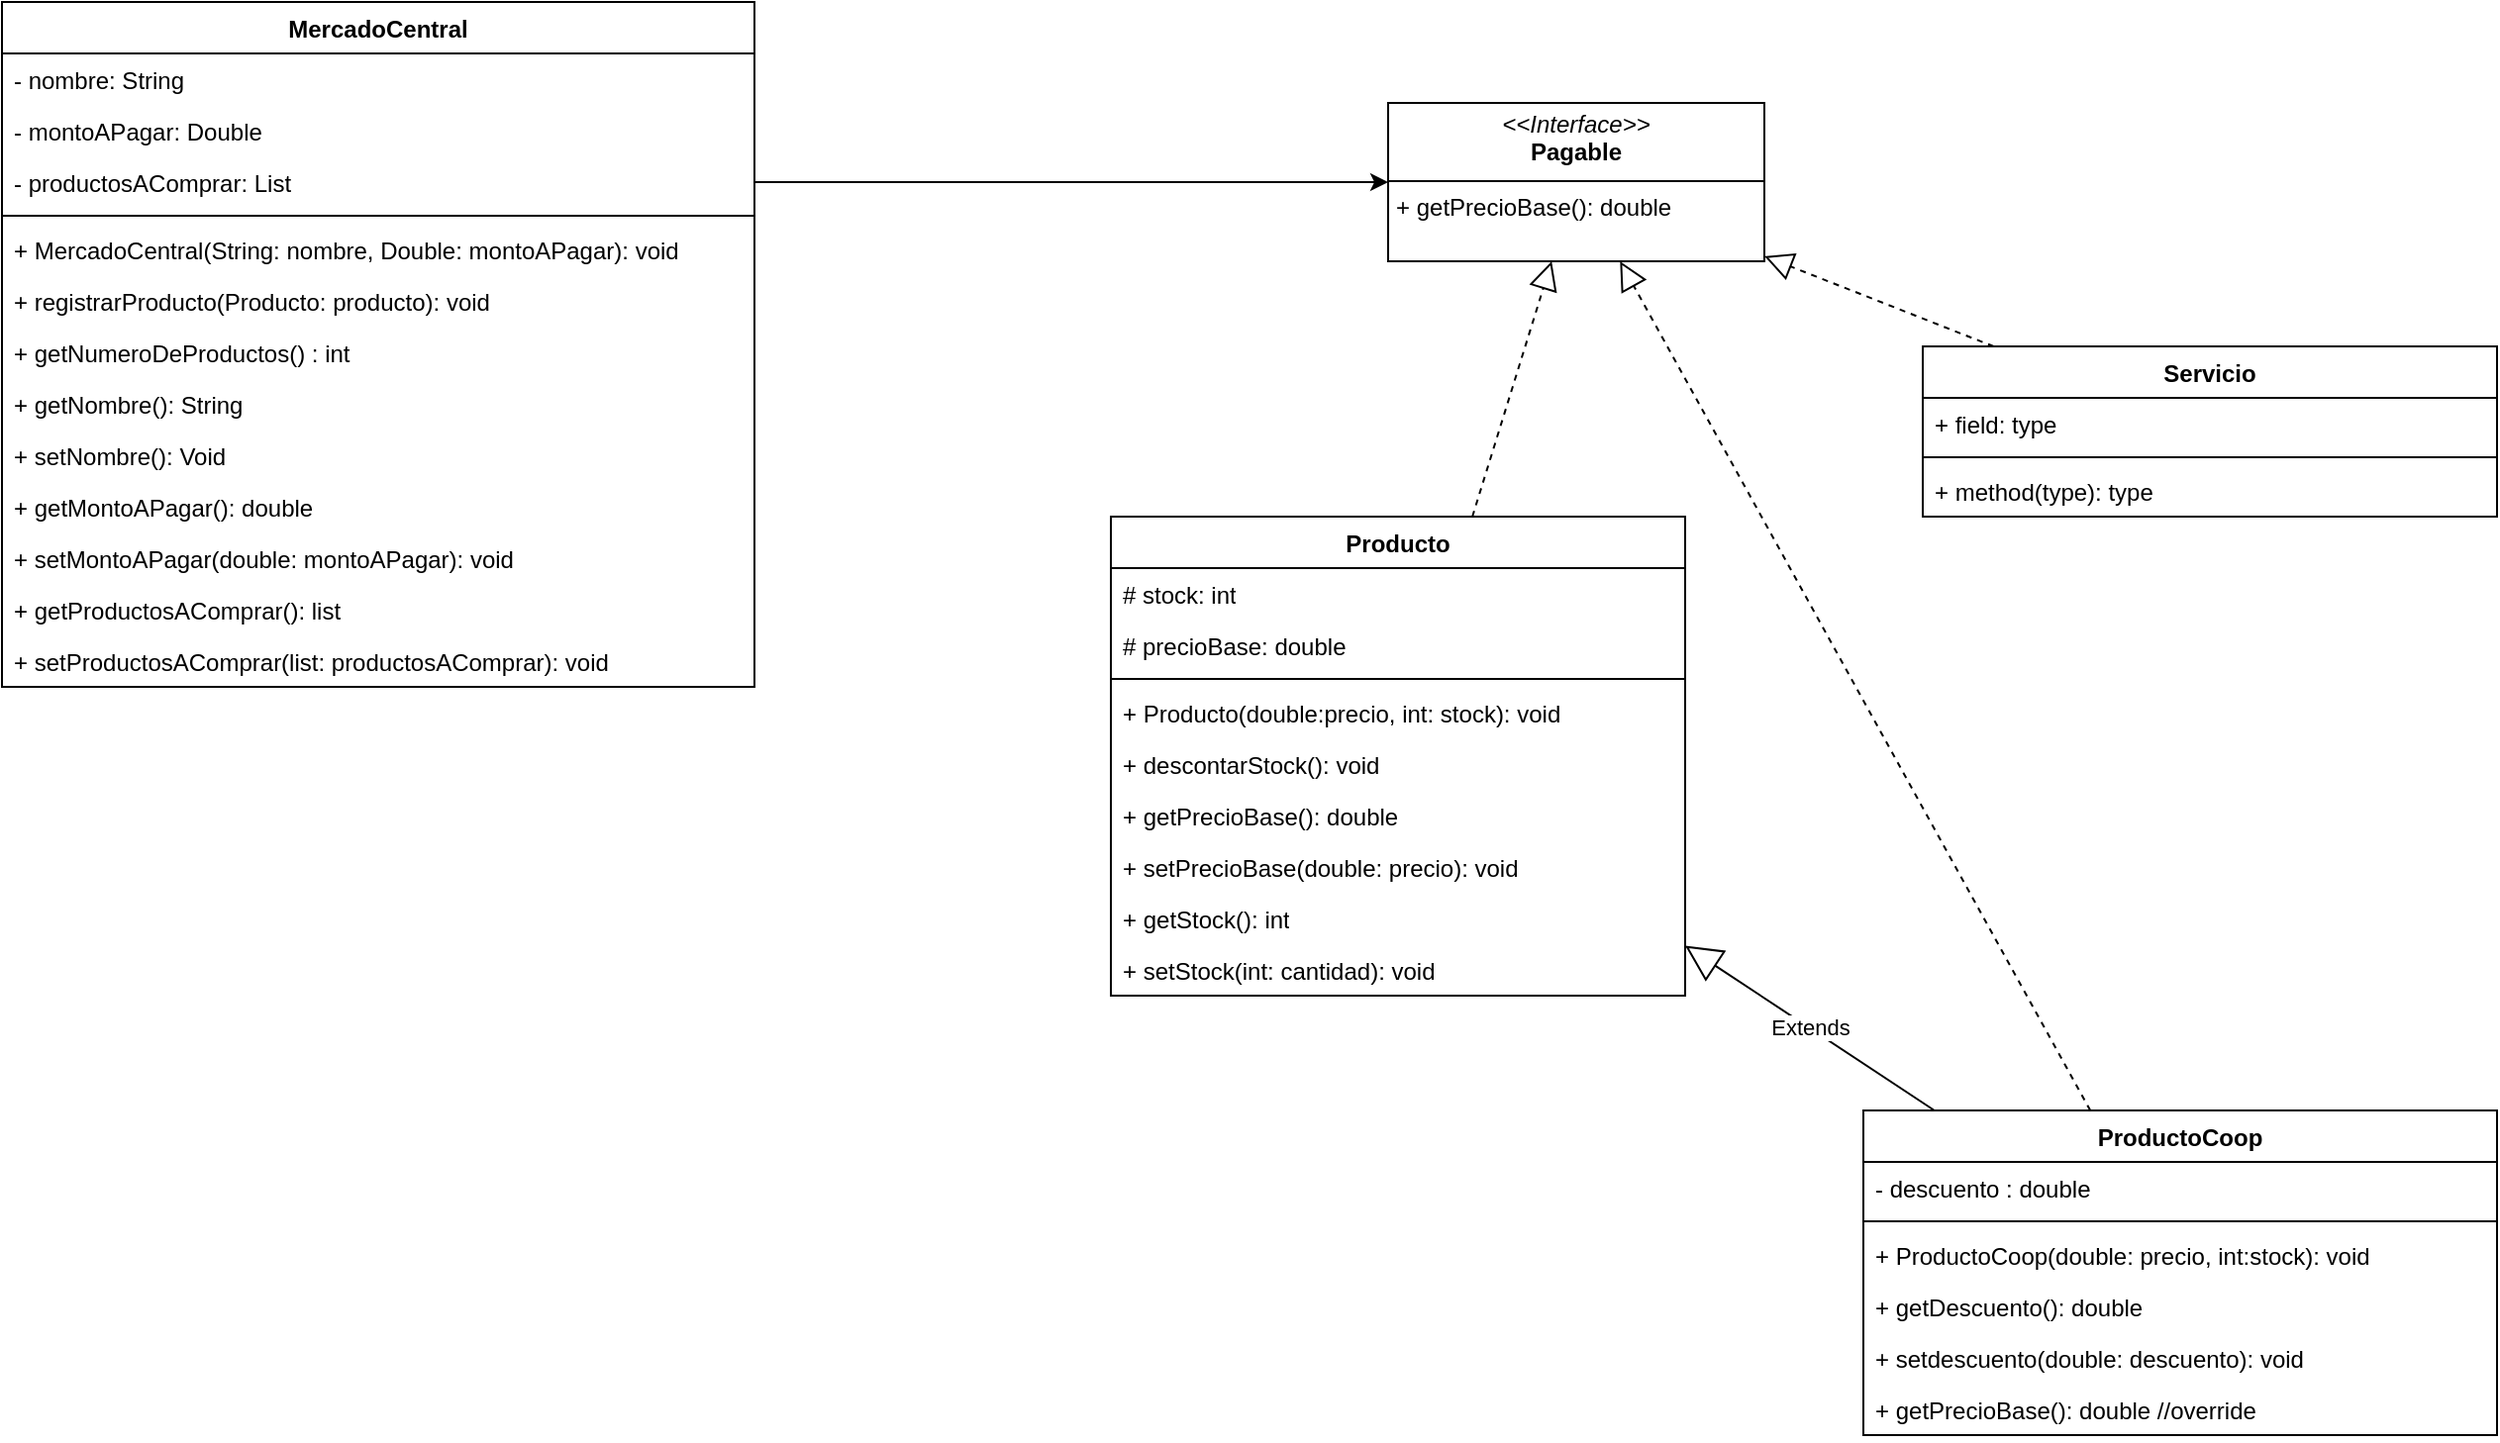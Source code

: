 <mxfile version="26.2.14">
  <diagram id="R2lEEEUBdFMjLlhIrx00" name="Page-1">
    <mxGraphModel dx="1169" dy="1797" grid="1" gridSize="10" guides="1" tooltips="1" connect="1" arrows="1" fold="1" page="1" pageScale="1" pageWidth="850" pageHeight="1100" math="0" shadow="0" extFonts="Permanent Marker^https://fonts.googleapis.com/css?family=Permanent+Marker">
      <root>
        <mxCell id="0" />
        <mxCell id="1" parent="0" />
        <mxCell id="7hVwD0UbRJOM9rsMUkkZ-1" value="MercadoCentral" style="swimlane;fontStyle=1;align=center;verticalAlign=top;childLayout=stackLayout;horizontal=1;startSize=26;horizontalStack=0;resizeParent=1;resizeParentMax=0;resizeLast=0;collapsible=1;marginBottom=0;whiteSpace=wrap;html=1;" vertex="1" parent="1">
          <mxGeometry x="80" y="-250" width="380" height="346" as="geometry" />
        </mxCell>
        <mxCell id="7hVwD0UbRJOM9rsMUkkZ-2" value="- nombre: String" style="text;strokeColor=none;fillColor=none;align=left;verticalAlign=top;spacingLeft=4;spacingRight=4;overflow=hidden;rotatable=0;points=[[0,0.5],[1,0.5]];portConstraint=eastwest;whiteSpace=wrap;html=1;" vertex="1" parent="7hVwD0UbRJOM9rsMUkkZ-1">
          <mxGeometry y="26" width="380" height="26" as="geometry" />
        </mxCell>
        <mxCell id="7hVwD0UbRJOM9rsMUkkZ-5" value="- montoAPagar: Double" style="text;strokeColor=none;fillColor=none;align=left;verticalAlign=top;spacingLeft=4;spacingRight=4;overflow=hidden;rotatable=0;points=[[0,0.5],[1,0.5]];portConstraint=eastwest;whiteSpace=wrap;html=1;" vertex="1" parent="7hVwD0UbRJOM9rsMUkkZ-1">
          <mxGeometry y="52" width="380" height="26" as="geometry" />
        </mxCell>
        <mxCell id="7hVwD0UbRJOM9rsMUkkZ-7" value="- productosAComprar: List" style="text;strokeColor=none;fillColor=none;align=left;verticalAlign=top;spacingLeft=4;spacingRight=4;overflow=hidden;rotatable=0;points=[[0,0.5],[1,0.5]];portConstraint=eastwest;whiteSpace=wrap;html=1;" vertex="1" parent="7hVwD0UbRJOM9rsMUkkZ-1">
          <mxGeometry y="78" width="380" height="26" as="geometry" />
        </mxCell>
        <mxCell id="7hVwD0UbRJOM9rsMUkkZ-3" value="" style="line;strokeWidth=1;fillColor=none;align=left;verticalAlign=middle;spacingTop=-1;spacingLeft=3;spacingRight=3;rotatable=0;labelPosition=right;points=[];portConstraint=eastwest;strokeColor=inherit;" vertex="1" parent="7hVwD0UbRJOM9rsMUkkZ-1">
          <mxGeometry y="104" width="380" height="8" as="geometry" />
        </mxCell>
        <mxCell id="7hVwD0UbRJOM9rsMUkkZ-4" value="+ MercadoCentral(String: nombre, Double: montoAPagar): void" style="text;strokeColor=none;fillColor=none;align=left;verticalAlign=top;spacingLeft=4;spacingRight=4;overflow=hidden;rotatable=0;points=[[0,0.5],[1,0.5]];portConstraint=eastwest;whiteSpace=wrap;html=1;" vertex="1" parent="7hVwD0UbRJOM9rsMUkkZ-1">
          <mxGeometry y="112" width="380" height="26" as="geometry" />
        </mxCell>
        <mxCell id="7hVwD0UbRJOM9rsMUkkZ-11" value="+ registrarProducto(Producto: producto): void" style="text;strokeColor=none;fillColor=none;align=left;verticalAlign=top;spacingLeft=4;spacingRight=4;overflow=hidden;rotatable=0;points=[[0,0.5],[1,0.5]];portConstraint=eastwest;whiteSpace=wrap;html=1;" vertex="1" parent="7hVwD0UbRJOM9rsMUkkZ-1">
          <mxGeometry y="138" width="380" height="26" as="geometry" />
        </mxCell>
        <mxCell id="7hVwD0UbRJOM9rsMUkkZ-12" value="+ getNumeroDeProductos() : int" style="text;strokeColor=none;fillColor=none;align=left;verticalAlign=top;spacingLeft=4;spacingRight=4;overflow=hidden;rotatable=0;points=[[0,0.5],[1,0.5]];portConstraint=eastwest;whiteSpace=wrap;html=1;" vertex="1" parent="7hVwD0UbRJOM9rsMUkkZ-1">
          <mxGeometry y="164" width="380" height="26" as="geometry" />
        </mxCell>
        <mxCell id="7hVwD0UbRJOM9rsMUkkZ-13" value="+ getNombre(): String" style="text;strokeColor=none;fillColor=none;align=left;verticalAlign=top;spacingLeft=4;spacingRight=4;overflow=hidden;rotatable=0;points=[[0,0.5],[1,0.5]];portConstraint=eastwest;whiteSpace=wrap;html=1;" vertex="1" parent="7hVwD0UbRJOM9rsMUkkZ-1">
          <mxGeometry y="190" width="380" height="26" as="geometry" />
        </mxCell>
        <mxCell id="7hVwD0UbRJOM9rsMUkkZ-15" value="+ setNombre(): Void" style="text;strokeColor=none;fillColor=none;align=left;verticalAlign=top;spacingLeft=4;spacingRight=4;overflow=hidden;rotatable=0;points=[[0,0.5],[1,0.5]];portConstraint=eastwest;whiteSpace=wrap;html=1;" vertex="1" parent="7hVwD0UbRJOM9rsMUkkZ-1">
          <mxGeometry y="216" width="380" height="26" as="geometry" />
        </mxCell>
        <mxCell id="7hVwD0UbRJOM9rsMUkkZ-16" value="+ getMontoAPagar(): double" style="text;strokeColor=none;fillColor=none;align=left;verticalAlign=top;spacingLeft=4;spacingRight=4;overflow=hidden;rotatable=0;points=[[0,0.5],[1,0.5]];portConstraint=eastwest;whiteSpace=wrap;html=1;" vertex="1" parent="7hVwD0UbRJOM9rsMUkkZ-1">
          <mxGeometry y="242" width="380" height="26" as="geometry" />
        </mxCell>
        <mxCell id="7hVwD0UbRJOM9rsMUkkZ-17" value="+ setMontoAPagar(double: montoAPagar): void" style="text;strokeColor=none;fillColor=none;align=left;verticalAlign=top;spacingLeft=4;spacingRight=4;overflow=hidden;rotatable=0;points=[[0,0.5],[1,0.5]];portConstraint=eastwest;whiteSpace=wrap;html=1;" vertex="1" parent="7hVwD0UbRJOM9rsMUkkZ-1">
          <mxGeometry y="268" width="380" height="26" as="geometry" />
        </mxCell>
        <mxCell id="7hVwD0UbRJOM9rsMUkkZ-18" value="+ getProductosAComprar(): list" style="text;strokeColor=none;fillColor=none;align=left;verticalAlign=top;spacingLeft=4;spacingRight=4;overflow=hidden;rotatable=0;points=[[0,0.5],[1,0.5]];portConstraint=eastwest;whiteSpace=wrap;html=1;" vertex="1" parent="7hVwD0UbRJOM9rsMUkkZ-1">
          <mxGeometry y="294" width="380" height="26" as="geometry" />
        </mxCell>
        <mxCell id="7hVwD0UbRJOM9rsMUkkZ-19" value="+ setProductosAComprar(list: productosAComprar): void" style="text;strokeColor=none;fillColor=none;align=left;verticalAlign=top;spacingLeft=4;spacingRight=4;overflow=hidden;rotatable=0;points=[[0,0.5],[1,0.5]];portConstraint=eastwest;whiteSpace=wrap;html=1;" vertex="1" parent="7hVwD0UbRJOM9rsMUkkZ-1">
          <mxGeometry y="320" width="380" height="26" as="geometry" />
        </mxCell>
        <mxCell id="7hVwD0UbRJOM9rsMUkkZ-20" value="Producto" style="swimlane;fontStyle=1;align=center;verticalAlign=top;childLayout=stackLayout;horizontal=1;startSize=26;horizontalStack=0;resizeParent=1;resizeParentMax=0;resizeLast=0;collapsible=1;marginBottom=0;whiteSpace=wrap;html=1;" vertex="1" parent="1">
          <mxGeometry x="640" y="10" width="290" height="242" as="geometry" />
        </mxCell>
        <mxCell id="7hVwD0UbRJOM9rsMUkkZ-21" value="# stock: int" style="text;strokeColor=none;fillColor=none;align=left;verticalAlign=top;spacingLeft=4;spacingRight=4;overflow=hidden;rotatable=0;points=[[0,0.5],[1,0.5]];portConstraint=eastwest;whiteSpace=wrap;html=1;" vertex="1" parent="7hVwD0UbRJOM9rsMUkkZ-20">
          <mxGeometry y="26" width="290" height="26" as="geometry" />
        </mxCell>
        <mxCell id="7hVwD0UbRJOM9rsMUkkZ-26" value="# precioBase: double" style="text;strokeColor=none;fillColor=none;align=left;verticalAlign=top;spacingLeft=4;spacingRight=4;overflow=hidden;rotatable=0;points=[[0,0.5],[1,0.5]];portConstraint=eastwest;whiteSpace=wrap;html=1;" vertex="1" parent="7hVwD0UbRJOM9rsMUkkZ-20">
          <mxGeometry y="52" width="290" height="26" as="geometry" />
        </mxCell>
        <mxCell id="7hVwD0UbRJOM9rsMUkkZ-22" value="" style="line;strokeWidth=1;fillColor=none;align=left;verticalAlign=middle;spacingTop=-1;spacingLeft=3;spacingRight=3;rotatable=0;labelPosition=right;points=[];portConstraint=eastwest;strokeColor=inherit;" vertex="1" parent="7hVwD0UbRJOM9rsMUkkZ-20">
          <mxGeometry y="78" width="290" height="8" as="geometry" />
        </mxCell>
        <mxCell id="7hVwD0UbRJOM9rsMUkkZ-23" value="+ Producto(double:precio, int: stock): void" style="text;strokeColor=none;fillColor=none;align=left;verticalAlign=top;spacingLeft=4;spacingRight=4;overflow=hidden;rotatable=0;points=[[0,0.5],[1,0.5]];portConstraint=eastwest;whiteSpace=wrap;html=1;" vertex="1" parent="7hVwD0UbRJOM9rsMUkkZ-20">
          <mxGeometry y="86" width="290" height="26" as="geometry" />
        </mxCell>
        <mxCell id="7hVwD0UbRJOM9rsMUkkZ-27" value="+ descontarStock(): void" style="text;strokeColor=none;fillColor=none;align=left;verticalAlign=top;spacingLeft=4;spacingRight=4;overflow=hidden;rotatable=0;points=[[0,0.5],[1,0.5]];portConstraint=eastwest;whiteSpace=wrap;html=1;" vertex="1" parent="7hVwD0UbRJOM9rsMUkkZ-20">
          <mxGeometry y="112" width="290" height="26" as="geometry" />
        </mxCell>
        <mxCell id="7hVwD0UbRJOM9rsMUkkZ-28" value="+ getPrecioBase(): double" style="text;strokeColor=none;fillColor=none;align=left;verticalAlign=top;spacingLeft=4;spacingRight=4;overflow=hidden;rotatable=0;points=[[0,0.5],[1,0.5]];portConstraint=eastwest;whiteSpace=wrap;html=1;" vertex="1" parent="7hVwD0UbRJOM9rsMUkkZ-20">
          <mxGeometry y="138" width="290" height="26" as="geometry" />
        </mxCell>
        <mxCell id="7hVwD0UbRJOM9rsMUkkZ-29" value="+ setPrecioBase(double: precio): void" style="text;strokeColor=none;fillColor=none;align=left;verticalAlign=top;spacingLeft=4;spacingRight=4;overflow=hidden;rotatable=0;points=[[0,0.5],[1,0.5]];portConstraint=eastwest;whiteSpace=wrap;html=1;" vertex="1" parent="7hVwD0UbRJOM9rsMUkkZ-20">
          <mxGeometry y="164" width="290" height="26" as="geometry" />
        </mxCell>
        <mxCell id="7hVwD0UbRJOM9rsMUkkZ-30" value="+ getStock(): int" style="text;strokeColor=none;fillColor=none;align=left;verticalAlign=top;spacingLeft=4;spacingRight=4;overflow=hidden;rotatable=0;points=[[0,0.5],[1,0.5]];portConstraint=eastwest;whiteSpace=wrap;html=1;" vertex="1" parent="7hVwD0UbRJOM9rsMUkkZ-20">
          <mxGeometry y="190" width="290" height="26" as="geometry" />
        </mxCell>
        <mxCell id="7hVwD0UbRJOM9rsMUkkZ-31" value="+ setStock(int: cantidad): void" style="text;strokeColor=none;fillColor=none;align=left;verticalAlign=top;spacingLeft=4;spacingRight=4;overflow=hidden;rotatable=0;points=[[0,0.5],[1,0.5]];portConstraint=eastwest;whiteSpace=wrap;html=1;" vertex="1" parent="7hVwD0UbRJOM9rsMUkkZ-20">
          <mxGeometry y="216" width="290" height="26" as="geometry" />
        </mxCell>
        <mxCell id="7hVwD0UbRJOM9rsMUkkZ-25" style="edgeStyle=orthogonalEdgeStyle;rounded=0;orthogonalLoop=1;jettySize=auto;html=1;" edge="1" parent="1" source="7hVwD0UbRJOM9rsMUkkZ-7" target="7hVwD0UbRJOM9rsMUkkZ-47">
          <mxGeometry relative="1" as="geometry" />
        </mxCell>
        <mxCell id="7hVwD0UbRJOM9rsMUkkZ-32" value="ProductoCoop" style="swimlane;fontStyle=1;align=center;verticalAlign=top;childLayout=stackLayout;horizontal=1;startSize=26;horizontalStack=0;resizeParent=1;resizeParentMax=0;resizeLast=0;collapsible=1;marginBottom=0;whiteSpace=wrap;html=1;" vertex="1" parent="1">
          <mxGeometry x="1020" y="310" width="320" height="164" as="geometry" />
        </mxCell>
        <mxCell id="7hVwD0UbRJOM9rsMUkkZ-33" value="- descuento : double" style="text;strokeColor=none;fillColor=none;align=left;verticalAlign=top;spacingLeft=4;spacingRight=4;overflow=hidden;rotatable=0;points=[[0,0.5],[1,0.5]];portConstraint=eastwest;whiteSpace=wrap;html=1;" vertex="1" parent="7hVwD0UbRJOM9rsMUkkZ-32">
          <mxGeometry y="26" width="320" height="26" as="geometry" />
        </mxCell>
        <mxCell id="7hVwD0UbRJOM9rsMUkkZ-34" value="" style="line;strokeWidth=1;fillColor=none;align=left;verticalAlign=middle;spacingTop=-1;spacingLeft=3;spacingRight=3;rotatable=0;labelPosition=right;points=[];portConstraint=eastwest;strokeColor=inherit;" vertex="1" parent="7hVwD0UbRJOM9rsMUkkZ-32">
          <mxGeometry y="52" width="320" height="8" as="geometry" />
        </mxCell>
        <mxCell id="7hVwD0UbRJOM9rsMUkkZ-35" value="+ ProductoCoop(double: precio, int:stock): void" style="text;strokeColor=none;fillColor=none;align=left;verticalAlign=top;spacingLeft=4;spacingRight=4;overflow=hidden;rotatable=0;points=[[0,0.5],[1,0.5]];portConstraint=eastwest;whiteSpace=wrap;html=1;" vertex="1" parent="7hVwD0UbRJOM9rsMUkkZ-32">
          <mxGeometry y="60" width="320" height="26" as="geometry" />
        </mxCell>
        <mxCell id="7hVwD0UbRJOM9rsMUkkZ-43" value="+ getDescuento(): double" style="text;strokeColor=none;fillColor=none;align=left;verticalAlign=top;spacingLeft=4;spacingRight=4;overflow=hidden;rotatable=0;points=[[0,0.5],[1,0.5]];portConstraint=eastwest;whiteSpace=wrap;html=1;" vertex="1" parent="7hVwD0UbRJOM9rsMUkkZ-32">
          <mxGeometry y="86" width="320" height="26" as="geometry" />
        </mxCell>
        <mxCell id="7hVwD0UbRJOM9rsMUkkZ-44" value="+ setdescuento(double: descuento): void&lt;div&gt;&lt;br&gt;&lt;/div&gt;" style="text;strokeColor=none;fillColor=none;align=left;verticalAlign=top;spacingLeft=4;spacingRight=4;overflow=hidden;rotatable=0;points=[[0,0.5],[1,0.5]];portConstraint=eastwest;whiteSpace=wrap;html=1;" vertex="1" parent="7hVwD0UbRJOM9rsMUkkZ-32">
          <mxGeometry y="112" width="320" height="26" as="geometry" />
        </mxCell>
        <mxCell id="7hVwD0UbRJOM9rsMUkkZ-45" value="+ getPrecioBase(): double //override" style="text;strokeColor=none;fillColor=none;align=left;verticalAlign=top;spacingLeft=4;spacingRight=4;overflow=hidden;rotatable=0;points=[[0,0.5],[1,0.5]];portConstraint=eastwest;whiteSpace=wrap;html=1;" vertex="1" parent="7hVwD0UbRJOM9rsMUkkZ-32">
          <mxGeometry y="138" width="320" height="26" as="geometry" />
        </mxCell>
        <mxCell id="7hVwD0UbRJOM9rsMUkkZ-42" value="Extends" style="endArrow=block;endSize=16;endFill=0;html=1;rounded=0;" edge="1" parent="1" source="7hVwD0UbRJOM9rsMUkkZ-32" target="7hVwD0UbRJOM9rsMUkkZ-20">
          <mxGeometry width="160" relative="1" as="geometry">
            <mxPoint x="680" y="310" as="sourcePoint" />
            <mxPoint x="840" y="310" as="targetPoint" />
          </mxGeometry>
        </mxCell>
        <mxCell id="7hVwD0UbRJOM9rsMUkkZ-47" value="&lt;p style=&quot;margin:0px;margin-top:4px;text-align:center;&quot;&gt;&lt;i&gt;&amp;lt;&amp;lt;Interface&amp;gt;&amp;gt;&lt;/i&gt;&lt;br&gt;&lt;b&gt;Pagable&lt;/b&gt;&lt;/p&gt;&lt;hr size=&quot;1&quot; style=&quot;border-style:solid;&quot;&gt;&lt;p style=&quot;margin:0px;margin-left:4px;&quot;&gt;&lt;span style=&quot;background-color: transparent; color: light-dark(rgb(0, 0, 0), rgb(255, 255, 255));&quot;&gt;+ getPrecioBase(): double&lt;/span&gt;&lt;/p&gt;" style="verticalAlign=top;align=left;overflow=fill;html=1;whiteSpace=wrap;" vertex="1" parent="1">
          <mxGeometry x="780" y="-199" width="190" height="80" as="geometry" />
        </mxCell>
        <mxCell id="7hVwD0UbRJOM9rsMUkkZ-48" value="" style="endArrow=block;dashed=1;endFill=0;endSize=12;html=1;rounded=0;" edge="1" parent="1" source="7hVwD0UbRJOM9rsMUkkZ-20" target="7hVwD0UbRJOM9rsMUkkZ-47">
          <mxGeometry width="160" relative="1" as="geometry">
            <mxPoint x="580" as="sourcePoint" />
            <mxPoint x="740" as="targetPoint" />
          </mxGeometry>
        </mxCell>
        <mxCell id="7hVwD0UbRJOM9rsMUkkZ-50" value="" style="endArrow=block;dashed=1;endFill=0;endSize=12;html=1;rounded=0;" edge="1" parent="1" source="7hVwD0UbRJOM9rsMUkkZ-32" target="7hVwD0UbRJOM9rsMUkkZ-47">
          <mxGeometry width="160" relative="1" as="geometry">
            <mxPoint x="760" y="140" as="sourcePoint" />
            <mxPoint x="1280" y="-60" as="targetPoint" />
          </mxGeometry>
        </mxCell>
        <mxCell id="7hVwD0UbRJOM9rsMUkkZ-51" value="Servicio" style="swimlane;fontStyle=1;align=center;verticalAlign=top;childLayout=stackLayout;horizontal=1;startSize=26;horizontalStack=0;resizeParent=1;resizeParentMax=0;resizeLast=0;collapsible=1;marginBottom=0;whiteSpace=wrap;html=1;" vertex="1" parent="1">
          <mxGeometry x="1050" y="-76" width="290" height="86" as="geometry" />
        </mxCell>
        <mxCell id="7hVwD0UbRJOM9rsMUkkZ-52" value="+ field: type" style="text;strokeColor=none;fillColor=none;align=left;verticalAlign=top;spacingLeft=4;spacingRight=4;overflow=hidden;rotatable=0;points=[[0,0.5],[1,0.5]];portConstraint=eastwest;whiteSpace=wrap;html=1;" vertex="1" parent="7hVwD0UbRJOM9rsMUkkZ-51">
          <mxGeometry y="26" width="290" height="26" as="geometry" />
        </mxCell>
        <mxCell id="7hVwD0UbRJOM9rsMUkkZ-53" value="" style="line;strokeWidth=1;fillColor=none;align=left;verticalAlign=middle;spacingTop=-1;spacingLeft=3;spacingRight=3;rotatable=0;labelPosition=right;points=[];portConstraint=eastwest;strokeColor=inherit;" vertex="1" parent="7hVwD0UbRJOM9rsMUkkZ-51">
          <mxGeometry y="52" width="290" height="8" as="geometry" />
        </mxCell>
        <mxCell id="7hVwD0UbRJOM9rsMUkkZ-54" value="+ method(type): type" style="text;strokeColor=none;fillColor=none;align=left;verticalAlign=top;spacingLeft=4;spacingRight=4;overflow=hidden;rotatable=0;points=[[0,0.5],[1,0.5]];portConstraint=eastwest;whiteSpace=wrap;html=1;" vertex="1" parent="7hVwD0UbRJOM9rsMUkkZ-51">
          <mxGeometry y="60" width="290" height="26" as="geometry" />
        </mxCell>
        <mxCell id="7hVwD0UbRJOM9rsMUkkZ-55" value="" style="endArrow=block;dashed=1;endFill=0;endSize=12;html=1;rounded=0;" edge="1" parent="1" source="7hVwD0UbRJOM9rsMUkkZ-51" target="7hVwD0UbRJOM9rsMUkkZ-47">
          <mxGeometry width="160" relative="1" as="geometry">
            <mxPoint x="760" y="140" as="sourcePoint" />
            <mxPoint x="920" y="140" as="targetPoint" />
          </mxGeometry>
        </mxCell>
      </root>
    </mxGraphModel>
  </diagram>
</mxfile>
